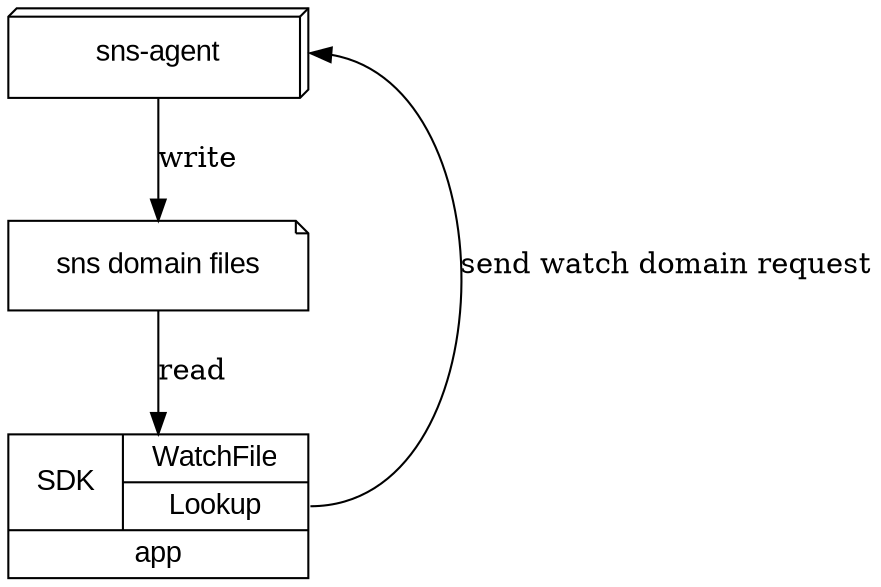 digraph g{
	ranksep=0.6

	node[shape=box3d, width=2.0 height=0.6 fontname="Arial"]

	sns_agent[label="sns-agent"]
	sns_files[shape=note label="sns domain files"]

	app[shape=record label="{{SDK|{WatchFile|Lookup}}|app}"]


	sns_agent->sns_files[label="write"]
	sns_files->app[label="read"]
	app:e->sns_agent:e[label="send watch domain request" constraint=false]
}
